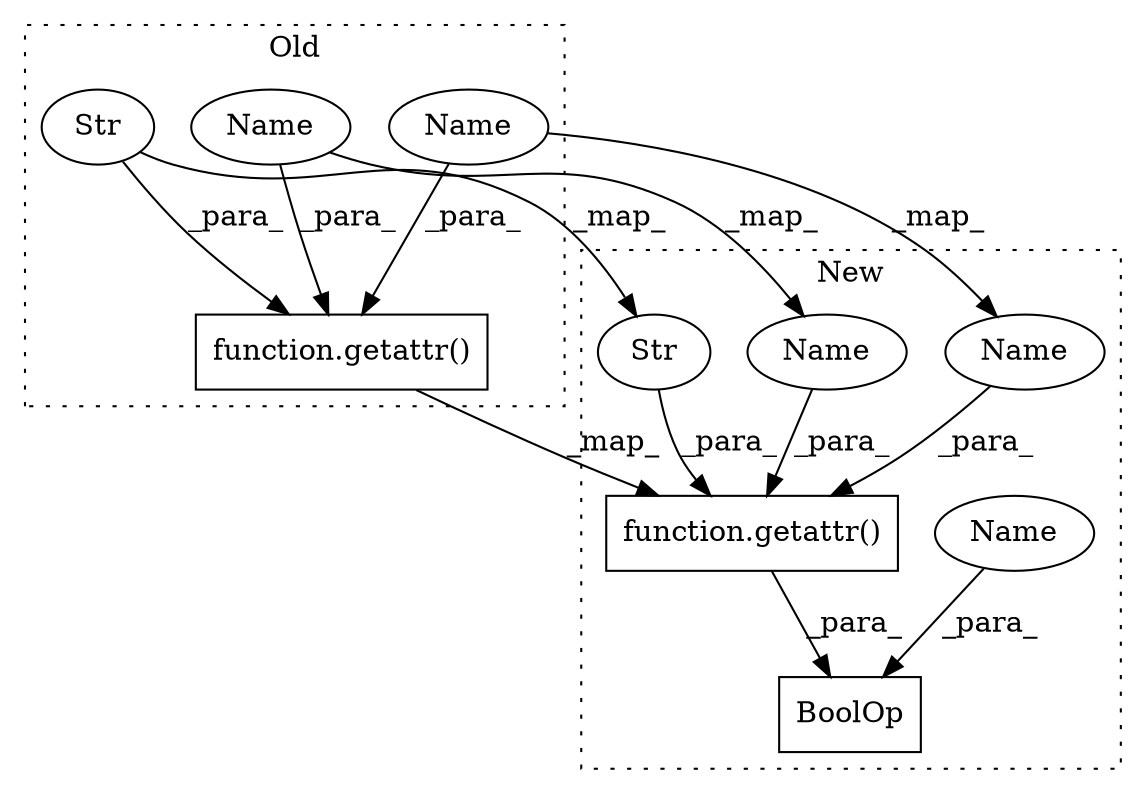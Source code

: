 digraph G {
subgraph cluster0 {
1 [label="function.getattr()" a="75" s="9944,9969" l="8,1" shape="box"];
4 [label="Str" a="66" s="9956" l="10" shape="ellipse"];
6 [label="Name" a="87" s="9968" l="1" shape="ellipse"];
9 [label="Name" a="87" s="9952" l="2" shape="ellipse"];
label = "Old";
style="dotted";
}
subgraph cluster1 {
2 [label="function.getattr()" a="75" s="9944,9969" l="8,1" shape="box"];
3 [label="BoolOp" a="72" s="9944" l="31" shape="box"];
5 [label="Str" a="66" s="9956" l="10" shape="ellipse"];
7 [label="Name" a="87" s="9974" l="1" shape="ellipse"];
8 [label="Name" a="87" s="9968" l="1" shape="ellipse"];
10 [label="Name" a="87" s="9952" l="2" shape="ellipse"];
label = "New";
style="dotted";
}
1 -> 2 [label="_map_"];
2 -> 3 [label="_para_"];
4 -> 5 [label="_map_"];
4 -> 1 [label="_para_"];
5 -> 2 [label="_para_"];
6 -> 8 [label="_map_"];
6 -> 1 [label="_para_"];
7 -> 3 [label="_para_"];
8 -> 2 [label="_para_"];
9 -> 10 [label="_map_"];
9 -> 1 [label="_para_"];
10 -> 2 [label="_para_"];
}